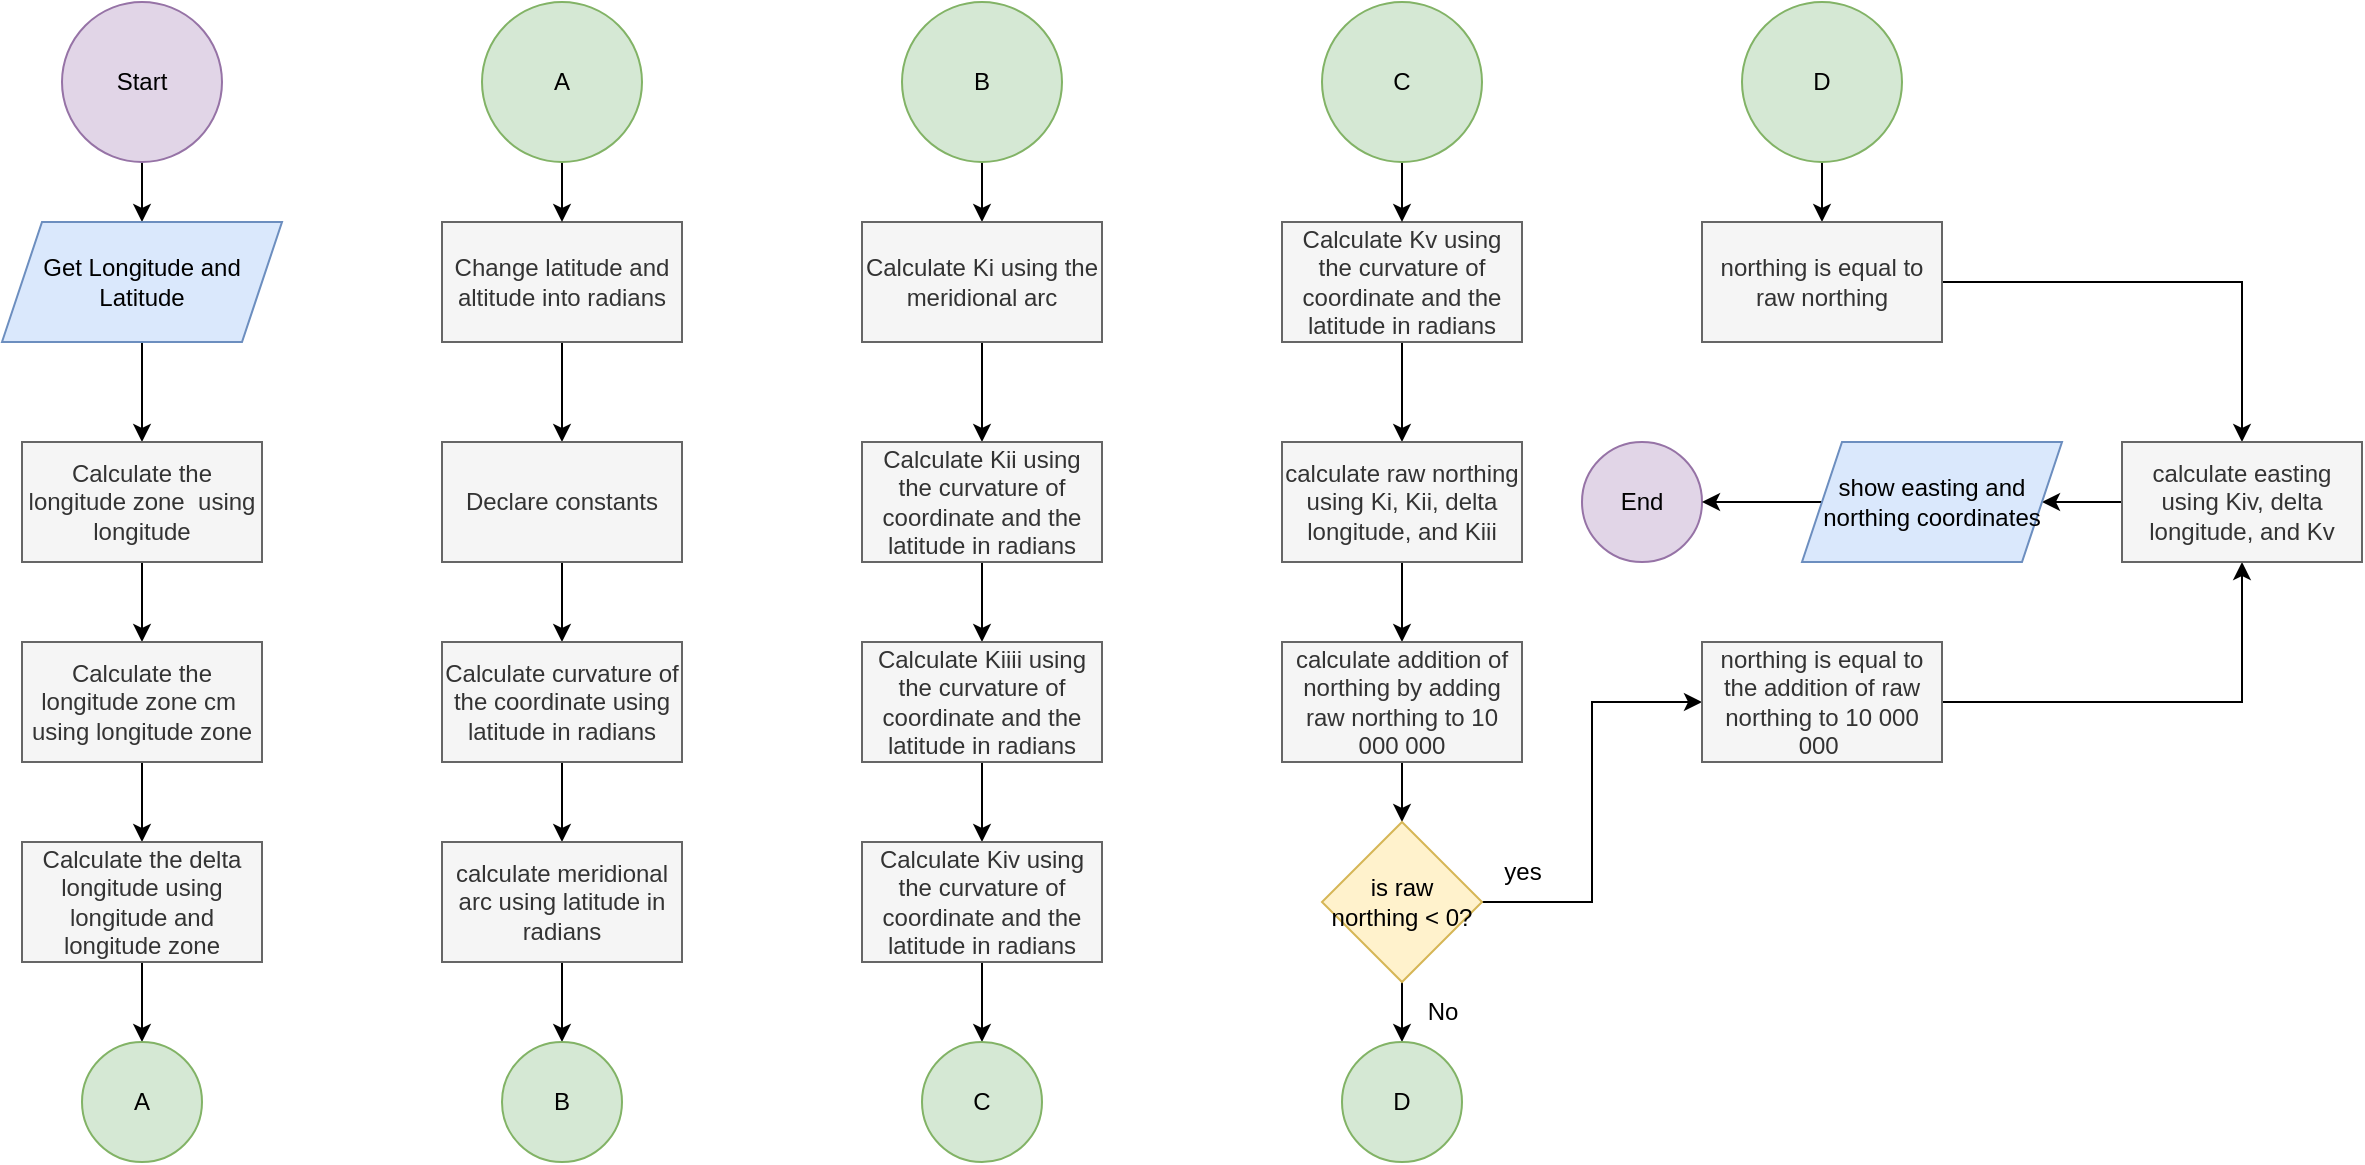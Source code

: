 <mxfile version="20.5.1" type="github">
  <diagram id="x3zPfgm4_c-Ik43X_LJ4" name="Page-1">
    <mxGraphModel dx="1422" dy="697" grid="1" gridSize="10" guides="1" tooltips="1" connect="1" arrows="1" fold="1" page="1" pageScale="1" pageWidth="850" pageHeight="1100" math="0" shadow="0">
      <root>
        <mxCell id="0" />
        <mxCell id="1" parent="0" />
        <mxCell id="FE3DAwUlsIadKMjj8TfP-3" style="edgeStyle=orthogonalEdgeStyle;rounded=0;orthogonalLoop=1;jettySize=auto;html=1;entryX=0.5;entryY=0;entryDx=0;entryDy=0;" parent="1" source="FE3DAwUlsIadKMjj8TfP-1" target="FE3DAwUlsIadKMjj8TfP-2" edge="1">
          <mxGeometry relative="1" as="geometry" />
        </mxCell>
        <mxCell id="FE3DAwUlsIadKMjj8TfP-1" value="Start" style="ellipse;whiteSpace=wrap;html=1;aspect=fixed;fillColor=#e1d5e7;strokeColor=#9673a6;" parent="1" vertex="1">
          <mxGeometry x="90" y="20" width="80" height="80" as="geometry" />
        </mxCell>
        <mxCell id="FE3DAwUlsIadKMjj8TfP-5" style="edgeStyle=orthogonalEdgeStyle;rounded=0;orthogonalLoop=1;jettySize=auto;html=1;entryX=0.5;entryY=0;entryDx=0;entryDy=0;" parent="1" source="FE3DAwUlsIadKMjj8TfP-2" target="FE3DAwUlsIadKMjj8TfP-4" edge="1">
          <mxGeometry relative="1" as="geometry" />
        </mxCell>
        <mxCell id="FE3DAwUlsIadKMjj8TfP-2" value="Get Longitude and Latitude" style="shape=parallelogram;perimeter=parallelogramPerimeter;whiteSpace=wrap;html=1;fixedSize=1;fillColor=#dae8fc;strokeColor=#6c8ebf;" parent="1" vertex="1">
          <mxGeometry x="60" y="130" width="140" height="60" as="geometry" />
        </mxCell>
        <mxCell id="FE3DAwUlsIadKMjj8TfP-7" style="edgeStyle=orthogonalEdgeStyle;rounded=0;orthogonalLoop=1;jettySize=auto;html=1;entryX=0.5;entryY=0;entryDx=0;entryDy=0;" parent="1" source="FE3DAwUlsIadKMjj8TfP-4" target="FE3DAwUlsIadKMjj8TfP-6" edge="1">
          <mxGeometry relative="1" as="geometry" />
        </mxCell>
        <mxCell id="FE3DAwUlsIadKMjj8TfP-4" value="Calculate the longitude zone&amp;nbsp; using longitude" style="rounded=0;whiteSpace=wrap;html=1;fillColor=#f5f5f5;fontColor=#333333;strokeColor=#666666;" parent="1" vertex="1">
          <mxGeometry x="70" y="240" width="120" height="60" as="geometry" />
        </mxCell>
        <mxCell id="FE3DAwUlsIadKMjj8TfP-9" style="edgeStyle=orthogonalEdgeStyle;rounded=0;orthogonalLoop=1;jettySize=auto;html=1;entryX=0.5;entryY=0;entryDx=0;entryDy=0;" parent="1" source="FE3DAwUlsIadKMjj8TfP-6" target="FE3DAwUlsIadKMjj8TfP-8" edge="1">
          <mxGeometry relative="1" as="geometry" />
        </mxCell>
        <mxCell id="FE3DAwUlsIadKMjj8TfP-6" value="Calculate the longitude zone cm&amp;nbsp; using longitude zone" style="rounded=0;whiteSpace=wrap;html=1;fillColor=#f5f5f5;fontColor=#333333;strokeColor=#666666;" parent="1" vertex="1">
          <mxGeometry x="70" y="340" width="120" height="60" as="geometry" />
        </mxCell>
        <mxCell id="FE3DAwUlsIadKMjj8TfP-13" style="edgeStyle=orthogonalEdgeStyle;rounded=0;orthogonalLoop=1;jettySize=auto;html=1;entryX=0.5;entryY=0;entryDx=0;entryDy=0;" parent="1" source="FE3DAwUlsIadKMjj8TfP-8" target="FE3DAwUlsIadKMjj8TfP-12" edge="1">
          <mxGeometry relative="1" as="geometry" />
        </mxCell>
        <mxCell id="FE3DAwUlsIadKMjj8TfP-8" value="Calculate the delta longitude using longitude and longitude zone" style="rounded=0;whiteSpace=wrap;html=1;fillColor=#f5f5f5;fontColor=#333333;strokeColor=#666666;" parent="1" vertex="1">
          <mxGeometry x="70" y="440" width="120" height="60" as="geometry" />
        </mxCell>
        <mxCell id="FE3DAwUlsIadKMjj8TfP-17" value="" style="edgeStyle=orthogonalEdgeStyle;rounded=0;orthogonalLoop=1;jettySize=auto;html=1;" parent="1" source="FE3DAwUlsIadKMjj8TfP-10" target="FE3DAwUlsIadKMjj8TfP-16" edge="1">
          <mxGeometry relative="1" as="geometry" />
        </mxCell>
        <mxCell id="FE3DAwUlsIadKMjj8TfP-10" value="Change latitude and altitude into radians" style="rounded=0;whiteSpace=wrap;html=1;fillColor=#f5f5f5;fontColor=#333333;strokeColor=#666666;" parent="1" vertex="1">
          <mxGeometry x="280" y="130" width="120" height="60" as="geometry" />
        </mxCell>
        <mxCell id="FE3DAwUlsIadKMjj8TfP-12" value="A" style="ellipse;whiteSpace=wrap;html=1;aspect=fixed;fillColor=#d5e8d4;strokeColor=#82b366;" parent="1" vertex="1">
          <mxGeometry x="100" y="540" width="60" height="60" as="geometry" />
        </mxCell>
        <mxCell id="FE3DAwUlsIadKMjj8TfP-15" style="edgeStyle=orthogonalEdgeStyle;rounded=0;orthogonalLoop=1;jettySize=auto;html=1;entryX=0.5;entryY=0;entryDx=0;entryDy=0;" parent="1" source="FE3DAwUlsIadKMjj8TfP-14" target="FE3DAwUlsIadKMjj8TfP-10" edge="1">
          <mxGeometry relative="1" as="geometry" />
        </mxCell>
        <mxCell id="FE3DAwUlsIadKMjj8TfP-14" value="A" style="ellipse;whiteSpace=wrap;html=1;aspect=fixed;fillColor=#d5e8d4;strokeColor=#82b366;" parent="1" vertex="1">
          <mxGeometry x="300" y="20" width="80" height="80" as="geometry" />
        </mxCell>
        <mxCell id="FE3DAwUlsIadKMjj8TfP-19" value="" style="edgeStyle=orthogonalEdgeStyle;rounded=0;orthogonalLoop=1;jettySize=auto;html=1;" parent="1" source="FE3DAwUlsIadKMjj8TfP-16" target="FE3DAwUlsIadKMjj8TfP-18" edge="1">
          <mxGeometry relative="1" as="geometry" />
        </mxCell>
        <mxCell id="FE3DAwUlsIadKMjj8TfP-16" value="Declare constants" style="whiteSpace=wrap;html=1;rounded=0;fillColor=#f5f5f5;fontColor=#333333;strokeColor=#666666;" parent="1" vertex="1">
          <mxGeometry x="280" y="240" width="120" height="60" as="geometry" />
        </mxCell>
        <mxCell id="FE3DAwUlsIadKMjj8TfP-22" value="" style="edgeStyle=orthogonalEdgeStyle;rounded=0;orthogonalLoop=1;jettySize=auto;html=1;" parent="1" source="FE3DAwUlsIadKMjj8TfP-18" target="FE3DAwUlsIadKMjj8TfP-21" edge="1">
          <mxGeometry relative="1" as="geometry" />
        </mxCell>
        <mxCell id="FE3DAwUlsIadKMjj8TfP-18" value="Calculate curvature of the coordinate using latitude in radians" style="whiteSpace=wrap;html=1;rounded=0;fillColor=#f5f5f5;fontColor=#333333;strokeColor=#666666;" parent="1" vertex="1">
          <mxGeometry x="280" y="340" width="120" height="60" as="geometry" />
        </mxCell>
        <mxCell id="FE3DAwUlsIadKMjj8TfP-26" style="edgeStyle=orthogonalEdgeStyle;rounded=0;orthogonalLoop=1;jettySize=auto;html=1;entryX=0.5;entryY=0;entryDx=0;entryDy=0;" parent="1" source="FE3DAwUlsIadKMjj8TfP-21" target="FE3DAwUlsIadKMjj8TfP-25" edge="1">
          <mxGeometry relative="1" as="geometry" />
        </mxCell>
        <mxCell id="FE3DAwUlsIadKMjj8TfP-21" value="calculate meridional arc using latitude in radians" style="whiteSpace=wrap;html=1;rounded=0;fillColor=#f5f5f5;fontColor=#333333;strokeColor=#666666;" parent="1" vertex="1">
          <mxGeometry x="280" y="440" width="120" height="60" as="geometry" />
        </mxCell>
        <mxCell id="FE3DAwUlsIadKMjj8TfP-25" value="B" style="ellipse;whiteSpace=wrap;html=1;aspect=fixed;fillColor=#d5e8d4;strokeColor=#82b366;" parent="1" vertex="1">
          <mxGeometry x="310" y="540" width="60" height="60" as="geometry" />
        </mxCell>
        <mxCell id="FE3DAwUlsIadKMjj8TfP-39" style="edgeStyle=orthogonalEdgeStyle;rounded=0;orthogonalLoop=1;jettySize=auto;html=1;" parent="1" source="FE3DAwUlsIadKMjj8TfP-27" target="FE3DAwUlsIadKMjj8TfP-28" edge="1">
          <mxGeometry relative="1" as="geometry" />
        </mxCell>
        <mxCell id="FE3DAwUlsIadKMjj8TfP-27" value="B" style="ellipse;whiteSpace=wrap;html=1;aspect=fixed;fillColor=#d5e8d4;strokeColor=#82b366;" parent="1" vertex="1">
          <mxGeometry x="510" y="20" width="80" height="80" as="geometry" />
        </mxCell>
        <mxCell id="FE3DAwUlsIadKMjj8TfP-31" value="" style="edgeStyle=orthogonalEdgeStyle;rounded=0;orthogonalLoop=1;jettySize=auto;html=1;" parent="1" source="FE3DAwUlsIadKMjj8TfP-28" target="FE3DAwUlsIadKMjj8TfP-30" edge="1">
          <mxGeometry relative="1" as="geometry" />
        </mxCell>
        <mxCell id="FE3DAwUlsIadKMjj8TfP-28" value="Calculate Ki using the meridional arc" style="rounded=0;whiteSpace=wrap;html=1;fillColor=#f5f5f5;fontColor=#333333;strokeColor=#666666;" parent="1" vertex="1">
          <mxGeometry x="490" y="130" width="120" height="60" as="geometry" />
        </mxCell>
        <mxCell id="FE3DAwUlsIadKMjj8TfP-33" value="" style="edgeStyle=orthogonalEdgeStyle;rounded=0;orthogonalLoop=1;jettySize=auto;html=1;" parent="1" source="FE3DAwUlsIadKMjj8TfP-30" target="FE3DAwUlsIadKMjj8TfP-32" edge="1">
          <mxGeometry relative="1" as="geometry" />
        </mxCell>
        <mxCell id="FE3DAwUlsIadKMjj8TfP-30" value="Calculate Kii using the curvature of coordinate and the latitude in radians" style="whiteSpace=wrap;html=1;rounded=0;fillColor=#f5f5f5;fontColor=#333333;strokeColor=#666666;" parent="1" vertex="1">
          <mxGeometry x="490" y="240" width="120" height="60" as="geometry" />
        </mxCell>
        <mxCell id="FE3DAwUlsIadKMjj8TfP-36" value="" style="edgeStyle=orthogonalEdgeStyle;rounded=0;orthogonalLoop=1;jettySize=auto;html=1;" parent="1" source="FE3DAwUlsIadKMjj8TfP-32" target="FE3DAwUlsIadKMjj8TfP-35" edge="1">
          <mxGeometry relative="1" as="geometry" />
        </mxCell>
        <mxCell id="FE3DAwUlsIadKMjj8TfP-32" value="Calculate Kiiii using the curvature of coordinate and the latitude in radians" style="whiteSpace=wrap;html=1;rounded=0;fillColor=#f5f5f5;fontColor=#333333;strokeColor=#666666;" parent="1" vertex="1">
          <mxGeometry x="490" y="340" width="120" height="60" as="geometry" />
        </mxCell>
        <mxCell id="FE3DAwUlsIadKMjj8TfP-38" style="edgeStyle=orthogonalEdgeStyle;rounded=0;orthogonalLoop=1;jettySize=auto;html=1;entryX=0.5;entryY=0;entryDx=0;entryDy=0;" parent="1" source="FE3DAwUlsIadKMjj8TfP-35" target="FE3DAwUlsIadKMjj8TfP-37" edge="1">
          <mxGeometry relative="1" as="geometry" />
        </mxCell>
        <mxCell id="FE3DAwUlsIadKMjj8TfP-35" value="Calculate Kiv using the curvature of coordinate and the latitude in radians" style="whiteSpace=wrap;html=1;rounded=0;fillColor=#f5f5f5;fontColor=#333333;strokeColor=#666666;" parent="1" vertex="1">
          <mxGeometry x="490" y="440" width="120" height="60" as="geometry" />
        </mxCell>
        <mxCell id="FE3DAwUlsIadKMjj8TfP-37" value="C" style="ellipse;whiteSpace=wrap;html=1;aspect=fixed;fillColor=#d5e8d4;strokeColor=#82b366;" parent="1" vertex="1">
          <mxGeometry x="520" y="540" width="60" height="60" as="geometry" />
        </mxCell>
        <mxCell id="FE3DAwUlsIadKMjj8TfP-41" value="" style="edgeStyle=orthogonalEdgeStyle;rounded=0;orthogonalLoop=1;jettySize=auto;html=1;" parent="1" source="FE3DAwUlsIadKMjj8TfP-42" target="FE3DAwUlsIadKMjj8TfP-44" edge="1">
          <mxGeometry relative="1" as="geometry" />
        </mxCell>
        <mxCell id="FE3DAwUlsIadKMjj8TfP-42" value="Calculate Kv using the curvature of coordinate and the latitude in radians" style="rounded=0;whiteSpace=wrap;html=1;fillColor=#f5f5f5;fontColor=#333333;strokeColor=#666666;" parent="1" vertex="1">
          <mxGeometry x="700" y="130" width="120" height="60" as="geometry" />
        </mxCell>
        <mxCell id="FE3DAwUlsIadKMjj8TfP-43" value="" style="edgeStyle=orthogonalEdgeStyle;rounded=0;orthogonalLoop=1;jettySize=auto;html=1;" parent="1" source="FE3DAwUlsIadKMjj8TfP-44" target="FE3DAwUlsIadKMjj8TfP-46" edge="1">
          <mxGeometry relative="1" as="geometry" />
        </mxCell>
        <mxCell id="FE3DAwUlsIadKMjj8TfP-44" value="calculate raw northing using Ki, Kii, delta longitude, and Kiii" style="whiteSpace=wrap;html=1;rounded=0;fillColor=#f5f5f5;fontColor=#333333;strokeColor=#666666;" parent="1" vertex="1">
          <mxGeometry x="700" y="240" width="120" height="60" as="geometry" />
        </mxCell>
        <mxCell id="FE3DAwUlsIadKMjj8TfP-56" value="" style="edgeStyle=orthogonalEdgeStyle;rounded=0;orthogonalLoop=1;jettySize=auto;html=1;" parent="1" source="FE3DAwUlsIadKMjj8TfP-46" target="FE3DAwUlsIadKMjj8TfP-53" edge="1">
          <mxGeometry relative="1" as="geometry" />
        </mxCell>
        <mxCell id="FE3DAwUlsIadKMjj8TfP-46" value="calculate addition of northing by adding raw northing to 10 000 000" style="whiteSpace=wrap;html=1;rounded=0;fillColor=#f5f5f5;fontColor=#333333;strokeColor=#666666;" parent="1" vertex="1">
          <mxGeometry x="700" y="340" width="120" height="60" as="geometry" />
        </mxCell>
        <mxCell id="FE3DAwUlsIadKMjj8TfP-52" style="edgeStyle=orthogonalEdgeStyle;rounded=0;orthogonalLoop=1;jettySize=auto;html=1;entryX=0.5;entryY=0;entryDx=0;entryDy=0;" parent="1" source="FE3DAwUlsIadKMjj8TfP-50" target="FE3DAwUlsIadKMjj8TfP-42" edge="1">
          <mxGeometry relative="1" as="geometry" />
        </mxCell>
        <mxCell id="FE3DAwUlsIadKMjj8TfP-50" value="C" style="ellipse;whiteSpace=wrap;html=1;aspect=fixed;fillColor=#d5e8d4;strokeColor=#82b366;" parent="1" vertex="1">
          <mxGeometry x="720" y="20" width="80" height="80" as="geometry" />
        </mxCell>
        <mxCell id="FE3DAwUlsIadKMjj8TfP-59" style="edgeStyle=orthogonalEdgeStyle;rounded=0;orthogonalLoop=1;jettySize=auto;html=1;exitX=0.5;exitY=1;exitDx=0;exitDy=0;" parent="1" source="FE3DAwUlsIadKMjj8TfP-53" target="FE3DAwUlsIadKMjj8TfP-58" edge="1">
          <mxGeometry relative="1" as="geometry" />
        </mxCell>
        <mxCell id="FE3DAwUlsIadKMjj8TfP-65" style="edgeStyle=orthogonalEdgeStyle;rounded=0;orthogonalLoop=1;jettySize=auto;html=1;entryX=0;entryY=0.5;entryDx=0;entryDy=0;" parent="1" source="FE3DAwUlsIadKMjj8TfP-53" target="FE3DAwUlsIadKMjj8TfP-64" edge="1">
          <mxGeometry relative="1" as="geometry" />
        </mxCell>
        <mxCell id="FE3DAwUlsIadKMjj8TfP-53" value="is raw northing &amp;lt; 0?" style="rhombus;whiteSpace=wrap;html=1;fillColor=#fff2cc;strokeColor=#d6b656;" parent="1" vertex="1">
          <mxGeometry x="720" y="430" width="80" height="80" as="geometry" />
        </mxCell>
        <mxCell id="FE3DAwUlsIadKMjj8TfP-58" value="D" style="ellipse;whiteSpace=wrap;html=1;aspect=fixed;fillColor=#d5e8d4;strokeColor=#82b366;" parent="1" vertex="1">
          <mxGeometry x="730" y="540" width="60" height="60" as="geometry" />
        </mxCell>
        <mxCell id="FE3DAwUlsIadKMjj8TfP-60" value="No" style="text;html=1;align=center;verticalAlign=middle;resizable=0;points=[];autosize=1;strokeColor=none;fillColor=none;" parent="1" vertex="1">
          <mxGeometry x="760" y="510" width="40" height="30" as="geometry" />
        </mxCell>
        <mxCell id="FE3DAwUlsIadKMjj8TfP-63" style="edgeStyle=orthogonalEdgeStyle;rounded=0;orthogonalLoop=1;jettySize=auto;html=1;" parent="1" source="FE3DAwUlsIadKMjj8TfP-61" target="FE3DAwUlsIadKMjj8TfP-62" edge="1">
          <mxGeometry relative="1" as="geometry" />
        </mxCell>
        <mxCell id="FE3DAwUlsIadKMjj8TfP-61" value="D" style="ellipse;whiteSpace=wrap;html=1;aspect=fixed;fillColor=#d5e8d4;strokeColor=#82b366;" parent="1" vertex="1">
          <mxGeometry x="930" y="20" width="80" height="80" as="geometry" />
        </mxCell>
        <mxCell id="FE3DAwUlsIadKMjj8TfP-69" value="" style="edgeStyle=orthogonalEdgeStyle;rounded=0;orthogonalLoop=1;jettySize=auto;html=1;" parent="1" source="FE3DAwUlsIadKMjj8TfP-62" target="FE3DAwUlsIadKMjj8TfP-68" edge="1">
          <mxGeometry relative="1" as="geometry" />
        </mxCell>
        <mxCell id="FE3DAwUlsIadKMjj8TfP-62" value="northing is equal to raw northing" style="rounded=0;whiteSpace=wrap;html=1;fillColor=#f5f5f5;fontColor=#333333;strokeColor=#666666;" parent="1" vertex="1">
          <mxGeometry x="910" y="130" width="120" height="60" as="geometry" />
        </mxCell>
        <mxCell id="FE3DAwUlsIadKMjj8TfP-70" style="edgeStyle=orthogonalEdgeStyle;rounded=0;orthogonalLoop=1;jettySize=auto;html=1;entryX=0.5;entryY=1;entryDx=0;entryDy=0;" parent="1" source="FE3DAwUlsIadKMjj8TfP-64" target="FE3DAwUlsIadKMjj8TfP-68" edge="1">
          <mxGeometry relative="1" as="geometry" />
        </mxCell>
        <mxCell id="FE3DAwUlsIadKMjj8TfP-64" value="northing is equal to the addition of raw northing to 10 000 000&amp;nbsp;" style="rounded=0;whiteSpace=wrap;html=1;fillColor=#f5f5f5;fontColor=#333333;strokeColor=#666666;" parent="1" vertex="1">
          <mxGeometry x="910" y="340" width="120" height="60" as="geometry" />
        </mxCell>
        <mxCell id="FE3DAwUlsIadKMjj8TfP-66" value="yes" style="text;html=1;align=center;verticalAlign=middle;resizable=0;points=[];autosize=1;strokeColor=none;fillColor=none;" parent="1" vertex="1">
          <mxGeometry x="800" y="440" width="40" height="30" as="geometry" />
        </mxCell>
        <mxCell id="fqsf9YERhMWyQk8-k7AU-4" style="edgeStyle=orthogonalEdgeStyle;rounded=0;orthogonalLoop=1;jettySize=auto;html=1;entryX=1;entryY=0.5;entryDx=0;entryDy=0;" parent="1" source="FE3DAwUlsIadKMjj8TfP-68" target="fqsf9YERhMWyQk8-k7AU-3" edge="1">
          <mxGeometry relative="1" as="geometry" />
        </mxCell>
        <mxCell id="FE3DAwUlsIadKMjj8TfP-68" value="calculate easting using Kiv, delta longitude, and Kv" style="whiteSpace=wrap;html=1;rounded=0;fillColor=#f5f5f5;fontColor=#333333;strokeColor=#666666;" parent="1" vertex="1">
          <mxGeometry x="1120" y="240" width="120" height="60" as="geometry" />
        </mxCell>
        <mxCell id="FE3DAwUlsIadKMjj8TfP-71" value="End" style="ellipse;whiteSpace=wrap;html=1;aspect=fixed;fillColor=#e1d5e7;strokeColor=#9673a6;" parent="1" vertex="1">
          <mxGeometry x="850" y="240" width="60" height="60" as="geometry" />
        </mxCell>
        <mxCell id="fqsf9YERhMWyQk8-k7AU-5" style="edgeStyle=orthogonalEdgeStyle;rounded=0;orthogonalLoop=1;jettySize=auto;html=1;entryX=1;entryY=0.5;entryDx=0;entryDy=0;" parent="1" source="fqsf9YERhMWyQk8-k7AU-3" target="FE3DAwUlsIadKMjj8TfP-71" edge="1">
          <mxGeometry relative="1" as="geometry" />
        </mxCell>
        <mxCell id="fqsf9YERhMWyQk8-k7AU-3" value="show easting and northing coordinates" style="shape=parallelogram;perimeter=parallelogramPerimeter;whiteSpace=wrap;html=1;fixedSize=1;fillColor=#dae8fc;strokeColor=#6c8ebf;" parent="1" vertex="1">
          <mxGeometry x="960" y="240" width="130" height="60" as="geometry" />
        </mxCell>
      </root>
    </mxGraphModel>
  </diagram>
</mxfile>
